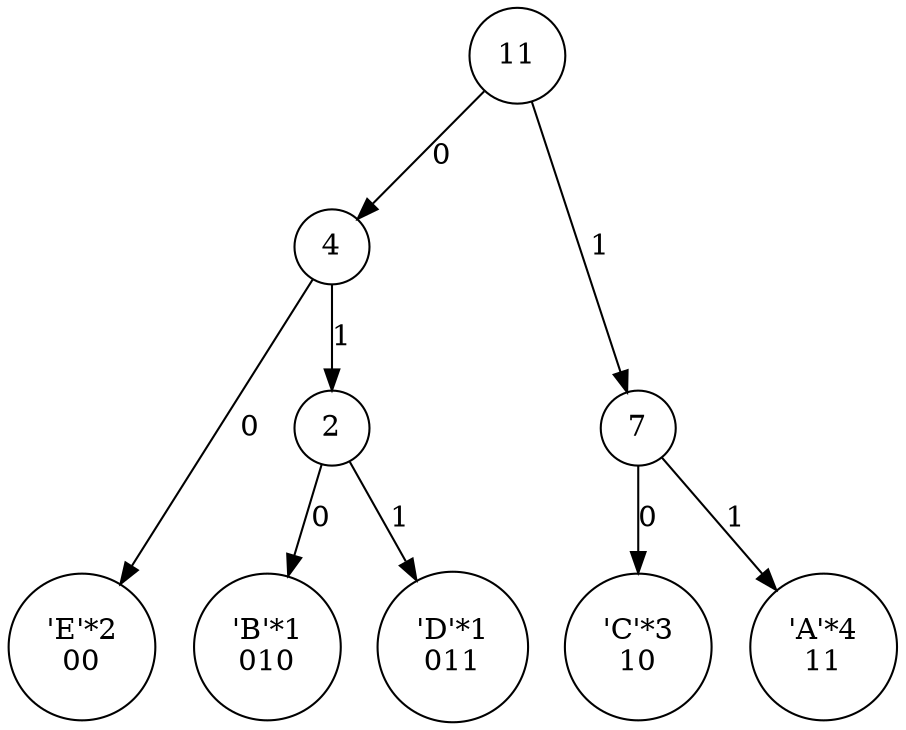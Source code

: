 digraph G {node[shape=circle];0[label="11"];0->1[label=0];1[label="4"];1->2[label=0];2[label="'E'*2\n00"];1->3[label=1];3[label="2"];3->4[label=0];4[label="'B'*1\n010"];3->5[label=1];5[label="'D'*1\n011"];0->6[label=1];6[label="7"];6->7[label=0];7[label="'C'*3\n10"];6->8[label=1];8[label="'A'*4\n11"];{rank=same;2;4;5;7;8;};}
